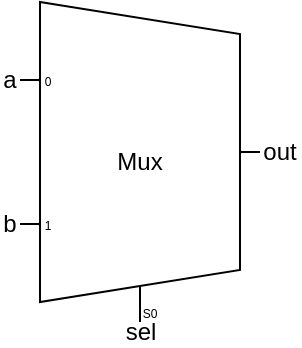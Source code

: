 <mxfile version="24.1.0" type="device">
  <diagram name="第 1 页" id="Spz_60w4jZcsbdWRZQk3">
    <mxGraphModel dx="446" dy="543" grid="1" gridSize="10" guides="1" tooltips="1" connect="1" arrows="1" fold="1" page="1" pageScale="1" pageWidth="827" pageHeight="1169" math="0" shadow="0">
      <root>
        <mxCell id="0" />
        <mxCell id="1" parent="0" />
        <mxCell id="pLy6X_kwmbgSKDPia_D6-1" value="Mux" style="shadow=0;dashed=0;align=center;html=1;strokeWidth=1;shape=mxgraph.electrical.abstract.mux2;whiteSpace=wrap;" parent="1" vertex="1">
          <mxGeometry x="360" y="440" width="120" height="160" as="geometry" />
        </mxCell>
        <mxCell id="pLy6X_kwmbgSKDPia_D6-2" value="a" style="text;strokeColor=none;align=center;fillColor=none;html=1;verticalAlign=middle;whiteSpace=wrap;rounded=0;" parent="1" vertex="1">
          <mxGeometry x="350" y="474" width="10" height="10" as="geometry" />
        </mxCell>
        <mxCell id="pLy6X_kwmbgSKDPia_D6-3" value="b" style="text;strokeColor=none;align=center;fillColor=none;html=1;verticalAlign=middle;whiteSpace=wrap;rounded=0;" parent="1" vertex="1">
          <mxGeometry x="350" y="546" width="10" height="10" as="geometry" />
        </mxCell>
        <mxCell id="pLy6X_kwmbgSKDPia_D6-4" value="sel" style="text;strokeColor=none;align=center;fillColor=none;html=1;verticalAlign=middle;whiteSpace=wrap;rounded=0;" parent="1" vertex="1">
          <mxGeometry x="407.5" y="600" width="25" height="10" as="geometry" />
        </mxCell>
        <mxCell id="pLy6X_kwmbgSKDPia_D6-5" value="out" style="text;strokeColor=none;align=center;fillColor=none;html=1;verticalAlign=middle;whiteSpace=wrap;rounded=0;" parent="1" vertex="1">
          <mxGeometry x="480" y="510" width="20" height="10" as="geometry" />
        </mxCell>
      </root>
    </mxGraphModel>
  </diagram>
</mxfile>
